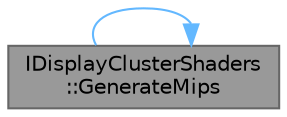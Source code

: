 digraph "IDisplayClusterShaders::GenerateMips"
{
 // INTERACTIVE_SVG=YES
 // LATEX_PDF_SIZE
  bgcolor="transparent";
  edge [fontname=Helvetica,fontsize=10,labelfontname=Helvetica,labelfontsize=10];
  node [fontname=Helvetica,fontsize=10,shape=box,height=0.2,width=0.4];
  rankdir="LR";
  Node1 [id="Node000001",label="IDisplayClusterShaders\l::GenerateMips",height=0.2,width=0.4,color="gray40", fillcolor="grey60", style="filled", fontcolor="black",tooltip="Generate Mips texture."];
  Node1 -> Node1 [id="edge1_Node000001_Node000001",color="steelblue1",style="solid",tooltip=" "];
}
